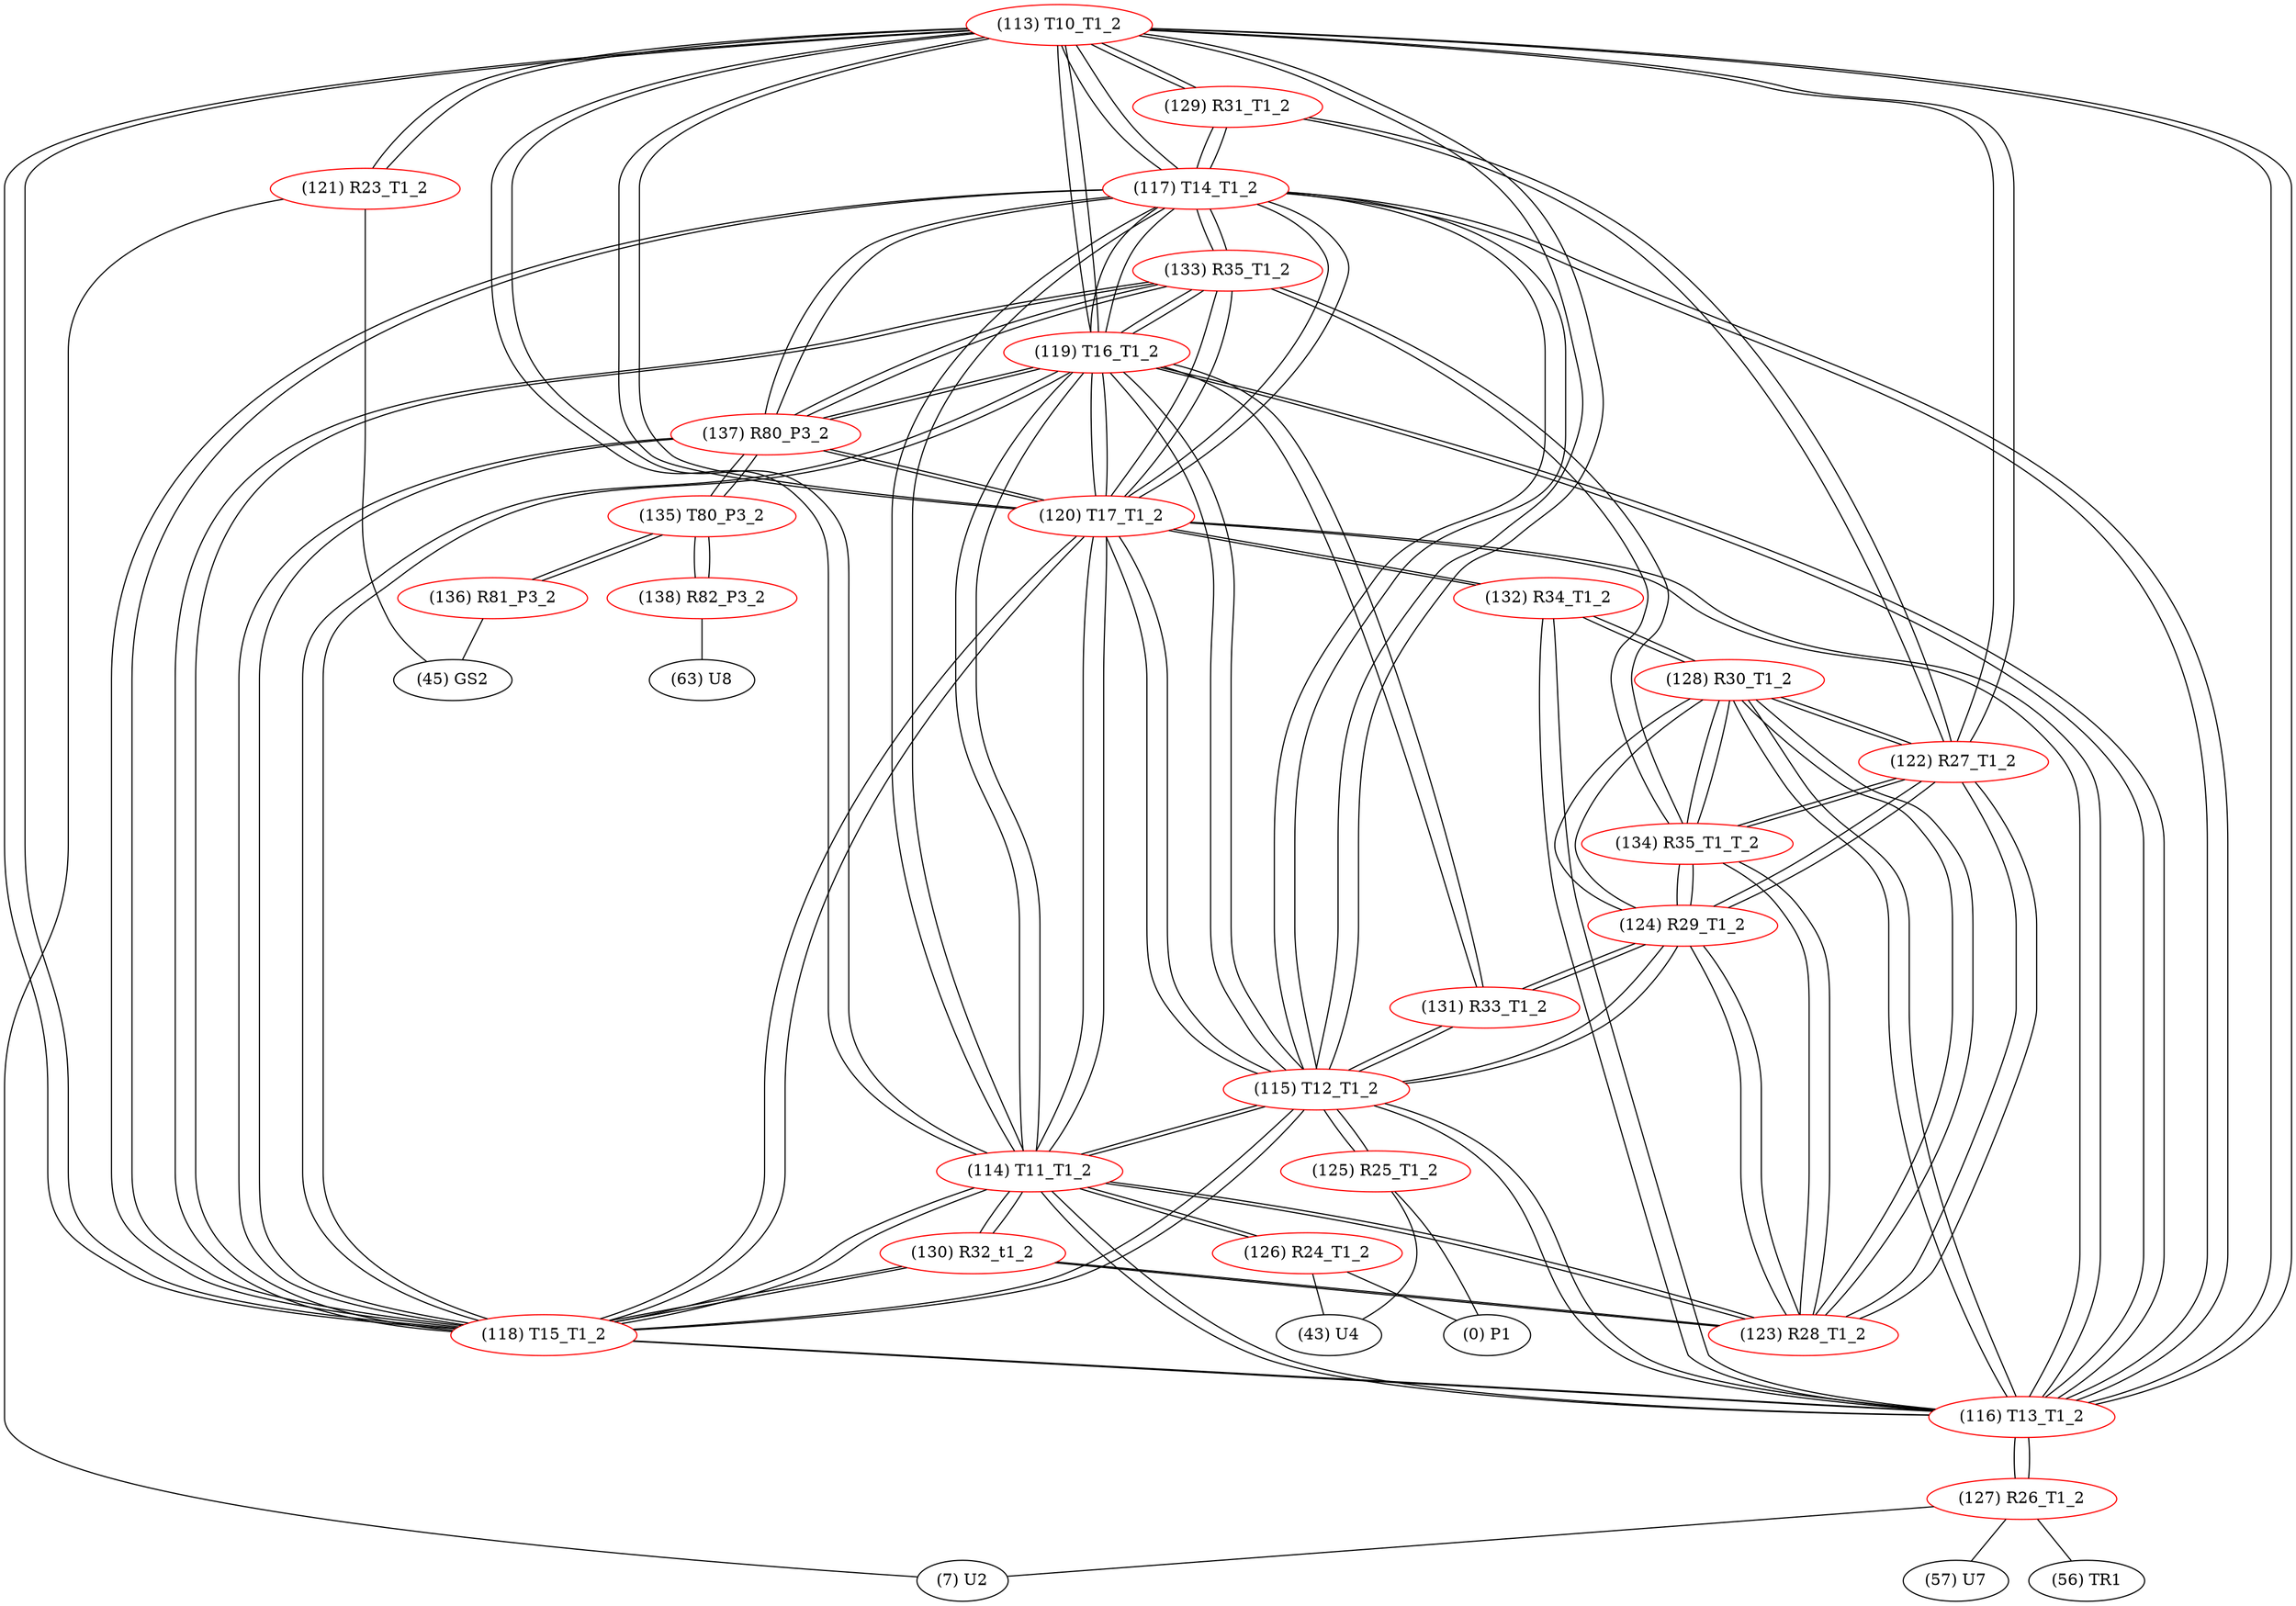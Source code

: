 graph {
	113 [label="(113) T10_T1_2" color=red]
	121 [label="(121) R23_T1_2"]
	129 [label="(129) R31_T1_2"]
	122 [label="(122) R27_T1_2"]
	119 [label="(119) T16_T1_2"]
	120 [label="(120) T17_T1_2"]
	118 [label="(118) T15_T1_2"]
	115 [label="(115) T12_T1_2"]
	117 [label="(117) T14_T1_2"]
	116 [label="(116) T13_T1_2"]
	114 [label="(114) T11_T1_2"]
	114 [label="(114) T11_T1_2" color=red]
	126 [label="(126) R24_T1_2"]
	123 [label="(123) R28_T1_2"]
	130 [label="(130) R32_t1_2"]
	113 [label="(113) T10_T1_2"]
	119 [label="(119) T16_T1_2"]
	120 [label="(120) T17_T1_2"]
	118 [label="(118) T15_T1_2"]
	115 [label="(115) T12_T1_2"]
	117 [label="(117) T14_T1_2"]
	116 [label="(116) T13_T1_2"]
	115 [label="(115) T12_T1_2" color=red]
	131 [label="(131) R33_T1_2"]
	124 [label="(124) R29_T1_2"]
	125 [label="(125) R25_T1_2"]
	113 [label="(113) T10_T1_2"]
	119 [label="(119) T16_T1_2"]
	120 [label="(120) T17_T1_2"]
	118 [label="(118) T15_T1_2"]
	117 [label="(117) T14_T1_2"]
	116 [label="(116) T13_T1_2"]
	114 [label="(114) T11_T1_2"]
	116 [label="(116) T13_T1_2" color=red]
	128 [label="(128) R30_T1_2"]
	132 [label="(132) R34_T1_2"]
	127 [label="(127) R26_T1_2"]
	113 [label="(113) T10_T1_2"]
	119 [label="(119) T16_T1_2"]
	120 [label="(120) T17_T1_2"]
	118 [label="(118) T15_T1_2"]
	115 [label="(115) T12_T1_2"]
	117 [label="(117) T14_T1_2"]
	114 [label="(114) T11_T1_2"]
	117 [label="(117) T14_T1_2" color=red]
	113 [label="(113) T10_T1_2"]
	119 [label="(119) T16_T1_2"]
	120 [label="(120) T17_T1_2"]
	118 [label="(118) T15_T1_2"]
	115 [label="(115) T12_T1_2"]
	116 [label="(116) T13_T1_2"]
	114 [label="(114) T11_T1_2"]
	129 [label="(129) R31_T1_2"]
	137 [label="(137) R80_P3_2"]
	133 [label="(133) R35_T1_2"]
	118 [label="(118) T15_T1_2" color=red]
	130 [label="(130) R32_t1_2"]
	113 [label="(113) T10_T1_2"]
	119 [label="(119) T16_T1_2"]
	120 [label="(120) T17_T1_2"]
	115 [label="(115) T12_T1_2"]
	117 [label="(117) T14_T1_2"]
	116 [label="(116) T13_T1_2"]
	114 [label="(114) T11_T1_2"]
	137 [label="(137) R80_P3_2"]
	133 [label="(133) R35_T1_2"]
	119 [label="(119) T16_T1_2" color=red]
	131 [label="(131) R33_T1_2"]
	113 [label="(113) T10_T1_2"]
	120 [label="(120) T17_T1_2"]
	118 [label="(118) T15_T1_2"]
	115 [label="(115) T12_T1_2"]
	117 [label="(117) T14_T1_2"]
	116 [label="(116) T13_T1_2"]
	114 [label="(114) T11_T1_2"]
	137 [label="(137) R80_P3_2"]
	133 [label="(133) R35_T1_2"]
	120 [label="(120) T17_T1_2" color=red]
	132 [label="(132) R34_T1_2"]
	113 [label="(113) T10_T1_2"]
	119 [label="(119) T16_T1_2"]
	118 [label="(118) T15_T1_2"]
	115 [label="(115) T12_T1_2"]
	117 [label="(117) T14_T1_2"]
	116 [label="(116) T13_T1_2"]
	114 [label="(114) T11_T1_2"]
	137 [label="(137) R80_P3_2"]
	133 [label="(133) R35_T1_2"]
	121 [label="(121) R23_T1_2" color=red]
	45 [label="(45) GS2"]
	7 [label="(7) U2"]
	113 [label="(113) T10_T1_2"]
	122 [label="(122) R27_T1_2" color=red]
	128 [label="(128) R30_T1_2"]
	134 [label="(134) R35_T1_T_2"]
	124 [label="(124) R29_T1_2"]
	123 [label="(123) R28_T1_2"]
	113 [label="(113) T10_T1_2"]
	129 [label="(129) R31_T1_2"]
	123 [label="(123) R28_T1_2" color=red]
	128 [label="(128) R30_T1_2"]
	134 [label="(134) R35_T1_T_2"]
	124 [label="(124) R29_T1_2"]
	122 [label="(122) R27_T1_2"]
	114 [label="(114) T11_T1_2"]
	130 [label="(130) R32_t1_2"]
	124 [label="(124) R29_T1_2" color=red]
	128 [label="(128) R30_T1_2"]
	134 [label="(134) R35_T1_T_2"]
	123 [label="(123) R28_T1_2"]
	122 [label="(122) R27_T1_2"]
	131 [label="(131) R33_T1_2"]
	115 [label="(115) T12_T1_2"]
	125 [label="(125) R25_T1_2" color=red]
	0 [label="(0) P1"]
	43 [label="(43) U4"]
	115 [label="(115) T12_T1_2"]
	126 [label="(126) R24_T1_2" color=red]
	0 [label="(0) P1"]
	43 [label="(43) U4"]
	114 [label="(114) T11_T1_2"]
	127 [label="(127) R26_T1_2" color=red]
	56 [label="(56) TR1"]
	7 [label="(7) U2"]
	57 [label="(57) U7"]
	116 [label="(116) T13_T1_2"]
	128 [label="(128) R30_T1_2" color=red]
	134 [label="(134) R35_T1_T_2"]
	124 [label="(124) R29_T1_2"]
	123 [label="(123) R28_T1_2"]
	122 [label="(122) R27_T1_2"]
	132 [label="(132) R34_T1_2"]
	116 [label="(116) T13_T1_2"]
	129 [label="(129) R31_T1_2" color=red]
	113 [label="(113) T10_T1_2"]
	122 [label="(122) R27_T1_2"]
	117 [label="(117) T14_T1_2"]
	130 [label="(130) R32_t1_2" color=red]
	118 [label="(118) T15_T1_2"]
	114 [label="(114) T11_T1_2"]
	123 [label="(123) R28_T1_2"]
	131 [label="(131) R33_T1_2" color=red]
	119 [label="(119) T16_T1_2"]
	124 [label="(124) R29_T1_2"]
	115 [label="(115) T12_T1_2"]
	132 [label="(132) R34_T1_2" color=red]
	120 [label="(120) T17_T1_2"]
	128 [label="(128) R30_T1_2"]
	116 [label="(116) T13_T1_2"]
	133 [label="(133) R35_T1_2" color=red]
	134 [label="(134) R35_T1_T_2"]
	137 [label="(137) R80_P3_2"]
	120 [label="(120) T17_T1_2"]
	119 [label="(119) T16_T1_2"]
	118 [label="(118) T15_T1_2"]
	117 [label="(117) T14_T1_2"]
	134 [label="(134) R35_T1_T_2" color=red]
	128 [label="(128) R30_T1_2"]
	124 [label="(124) R29_T1_2"]
	123 [label="(123) R28_T1_2"]
	122 [label="(122) R27_T1_2"]
	133 [label="(133) R35_T1_2"]
	135 [label="(135) T80_P3_2" color=red]
	136 [label="(136) R81_P3_2"]
	138 [label="(138) R82_P3_2"]
	137 [label="(137) R80_P3_2"]
	136 [label="(136) R81_P3_2" color=red]
	45 [label="(45) GS2"]
	135 [label="(135) T80_P3_2"]
	137 [label="(137) R80_P3_2" color=red]
	120 [label="(120) T17_T1_2"]
	133 [label="(133) R35_T1_2"]
	119 [label="(119) T16_T1_2"]
	118 [label="(118) T15_T1_2"]
	117 [label="(117) T14_T1_2"]
	135 [label="(135) T80_P3_2"]
	138 [label="(138) R82_P3_2" color=red]
	63 [label="(63) U8"]
	135 [label="(135) T80_P3_2"]
	113 -- 121
	113 -- 129
	113 -- 122
	113 -- 119
	113 -- 120
	113 -- 118
	113 -- 115
	113 -- 117
	113 -- 116
	113 -- 114
	114 -- 126
	114 -- 123
	114 -- 130
	114 -- 113
	114 -- 119
	114 -- 120
	114 -- 118
	114 -- 115
	114 -- 117
	114 -- 116
	115 -- 131
	115 -- 124
	115 -- 125
	115 -- 113
	115 -- 119
	115 -- 120
	115 -- 118
	115 -- 117
	115 -- 116
	115 -- 114
	116 -- 128
	116 -- 132
	116 -- 127
	116 -- 113
	116 -- 119
	116 -- 120
	116 -- 118
	116 -- 115
	116 -- 117
	116 -- 114
	117 -- 113
	117 -- 119
	117 -- 120
	117 -- 118
	117 -- 115
	117 -- 116
	117 -- 114
	117 -- 129
	117 -- 137
	117 -- 133
	118 -- 130
	118 -- 113
	118 -- 119
	118 -- 120
	118 -- 115
	118 -- 117
	118 -- 116
	118 -- 114
	118 -- 137
	118 -- 133
	119 -- 131
	119 -- 113
	119 -- 120
	119 -- 118
	119 -- 115
	119 -- 117
	119 -- 116
	119 -- 114
	119 -- 137
	119 -- 133
	120 -- 132
	120 -- 113
	120 -- 119
	120 -- 118
	120 -- 115
	120 -- 117
	120 -- 116
	120 -- 114
	120 -- 137
	120 -- 133
	121 -- 45
	121 -- 7
	121 -- 113
	122 -- 128
	122 -- 134
	122 -- 124
	122 -- 123
	122 -- 113
	122 -- 129
	123 -- 128
	123 -- 134
	123 -- 124
	123 -- 122
	123 -- 114
	123 -- 130
	124 -- 128
	124 -- 134
	124 -- 123
	124 -- 122
	124 -- 131
	124 -- 115
	125 -- 0
	125 -- 43
	125 -- 115
	126 -- 0
	126 -- 43
	126 -- 114
	127 -- 56
	127 -- 7
	127 -- 57
	127 -- 116
	128 -- 134
	128 -- 124
	128 -- 123
	128 -- 122
	128 -- 132
	128 -- 116
	129 -- 113
	129 -- 122
	129 -- 117
	130 -- 118
	130 -- 114
	130 -- 123
	131 -- 119
	131 -- 124
	131 -- 115
	132 -- 120
	132 -- 128
	132 -- 116
	133 -- 134
	133 -- 137
	133 -- 120
	133 -- 119
	133 -- 118
	133 -- 117
	134 -- 128
	134 -- 124
	134 -- 123
	134 -- 122
	134 -- 133
	135 -- 136
	135 -- 138
	135 -- 137
	136 -- 45
	136 -- 135
	137 -- 120
	137 -- 133
	137 -- 119
	137 -- 118
	137 -- 117
	137 -- 135
	138 -- 63
	138 -- 135
}